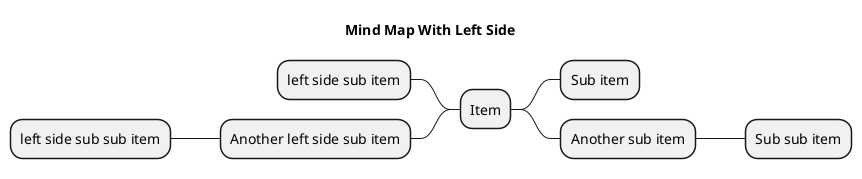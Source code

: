 @startmindmap MindMapLeftSide

title Mind Map With Left Side

* Item
** Sub item
** Another sub item
*** Sub sub item

left side

** left side sub item
** Another left side sub item
*** left side sub sub item

@endmindmap
